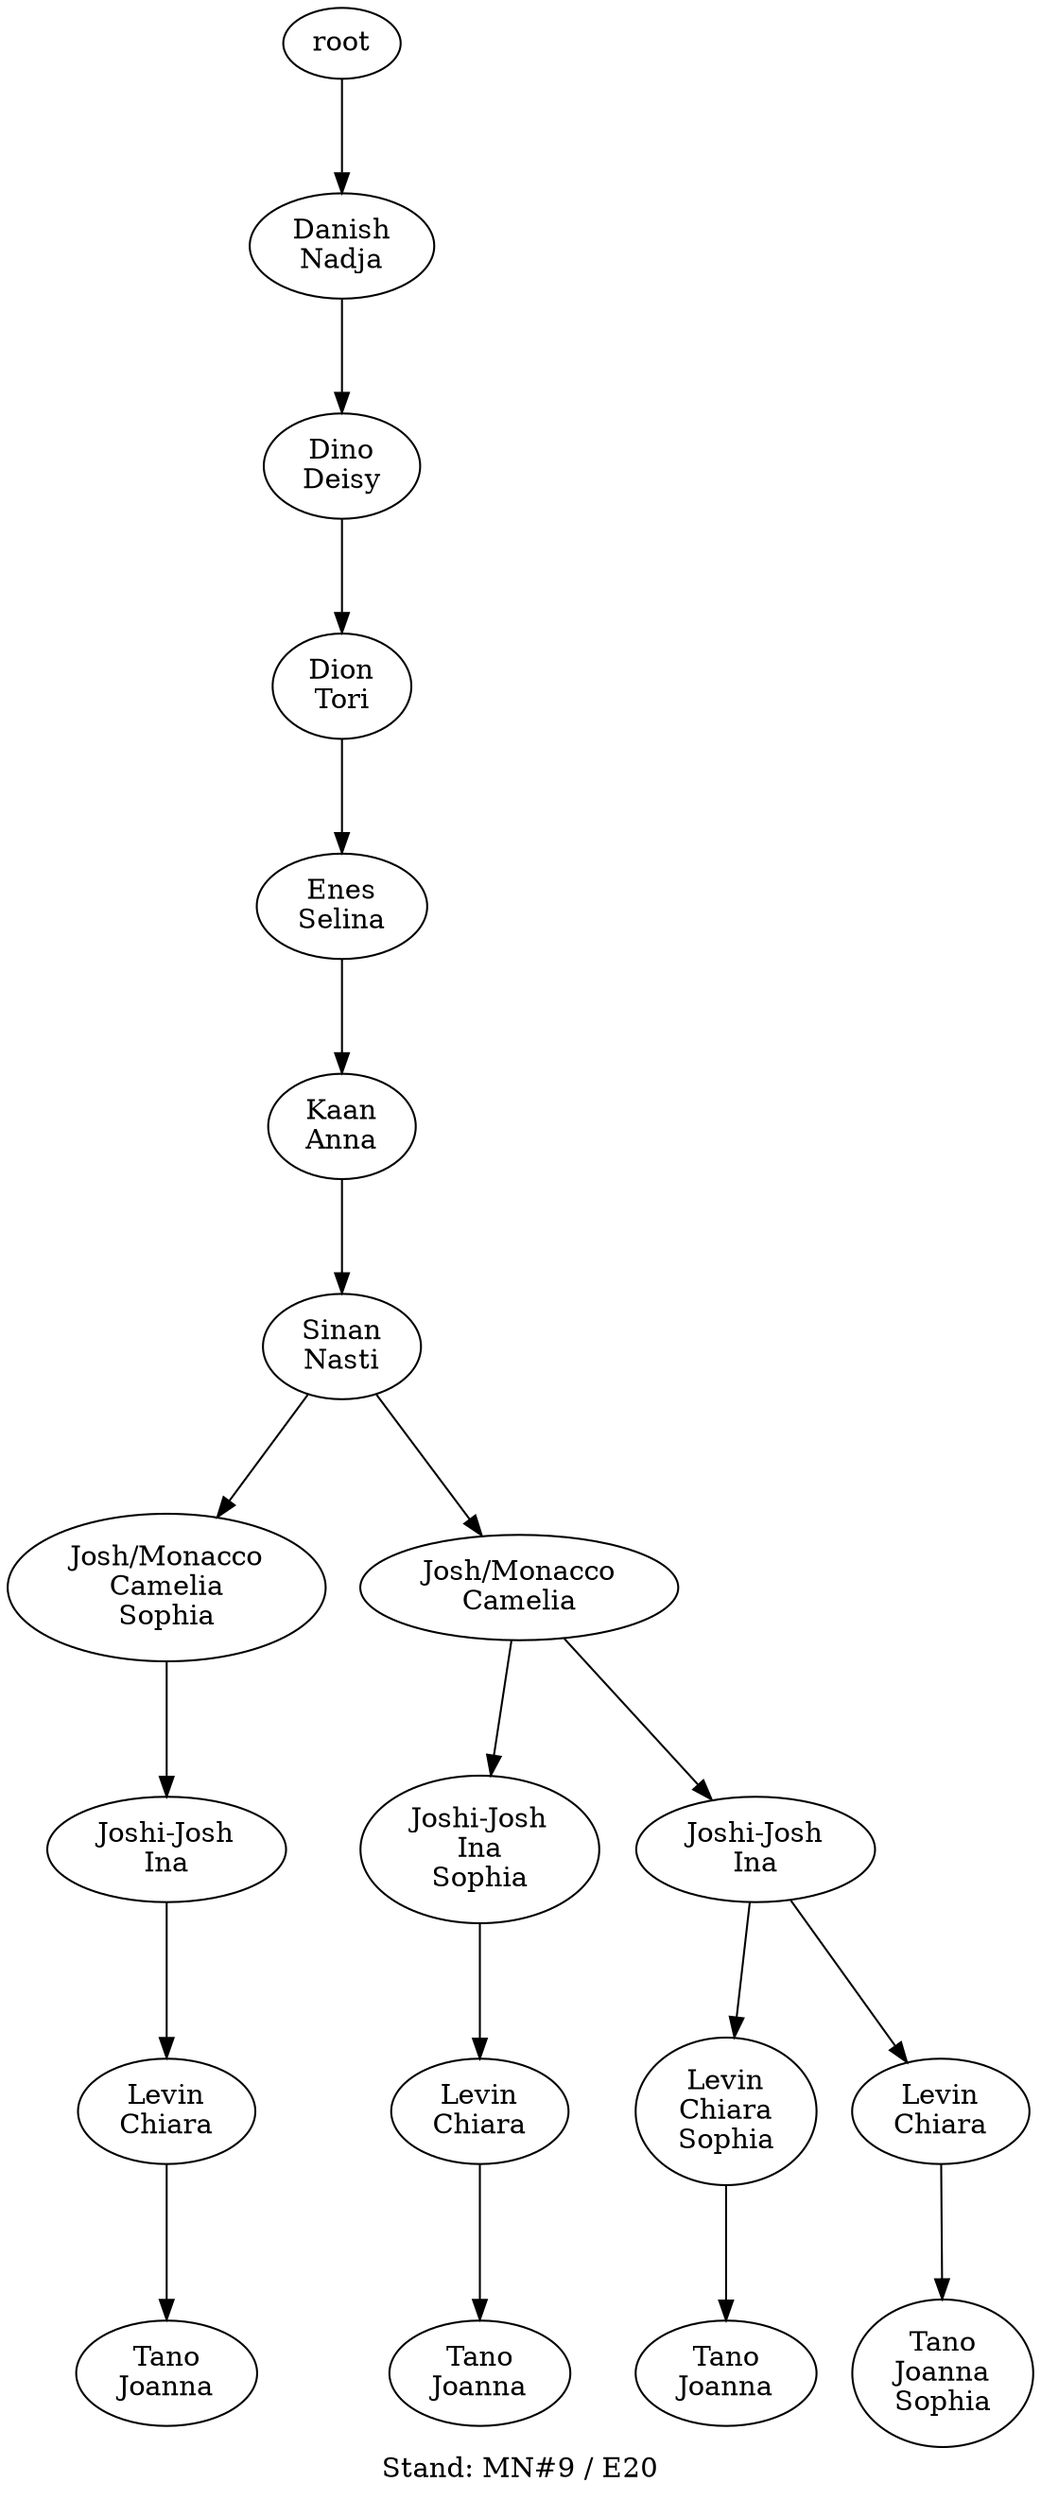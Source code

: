 digraph D { labelloc="b"; label="Stand: MN#9 / E20"; ranksep=0.8;
"root/6"[label="Danish\nNadja"]
"root" -> "root/6";
"root/6/3"[label="Dino\nDeisy"]
"root/6" -> "root/6/3";
"root/6/3/10"[label="Dion\nTori"]
"root/6/3" -> "root/6/3/10";
"root/6/3/10/8"[label="Enes\nSelina"]
"root/6/3/10" -> "root/6/3/10/8";
"root/6/3/10/8/0"[label="Kaan\nAnna"]
"root/6/3/10/8" -> "root/6/3/10/8/0";
"root/6/3/10/8/0/7"[label="Sinan\nNasti"]
"root/6/3/10/8/0" -> "root/6/3/10/8/0/7";
"root/6/3/10/8/0/7/1,9"[label="Josh/Monacco\nCamelia\nSophia"]
"root/6/3/10/8/0/7" -> "root/6/3/10/8/0/7/1,9";
"root/6/3/10/8/0/7/1,9/4"[label="Joshi-Josh\nIna"]
"root/6/3/10/8/0/7/1,9" -> "root/6/3/10/8/0/7/1,9/4";
"root/6/3/10/8/0/7/1,9/4/2"[label="Levin\nChiara"]
"root/6/3/10/8/0/7/1,9/4" -> "root/6/3/10/8/0/7/1,9/4/2";
"root/6/3/10/8/0/7/1,9/4/2/5"[label="Tano\nJoanna"]
"root/6/3/10/8/0/7/1,9/4/2" -> "root/6/3/10/8/0/7/1,9/4/2/5";
"root/6/3/10/8/0/7/1"[label="Josh/Monacco\nCamelia"]
"root/6/3/10/8/0/7" -> "root/6/3/10/8/0/7/1";
"root/6/3/10/8/0/7/1/4,9"[label="Joshi-Josh\nIna\nSophia"]
"root/6/3/10/8/0/7/1" -> "root/6/3/10/8/0/7/1/4,9";
"root/6/3/10/8/0/7/1/4,9/2"[label="Levin\nChiara"]
"root/6/3/10/8/0/7/1/4,9" -> "root/6/3/10/8/0/7/1/4,9/2";
"root/6/3/10/8/0/7/1/4,9/2/5"[label="Tano\nJoanna"]
"root/6/3/10/8/0/7/1/4,9/2" -> "root/6/3/10/8/0/7/1/4,9/2/5";
"root/6/3/10/8/0/7/1/4"[label="Joshi-Josh\nIna"]
"root/6/3/10/8/0/7/1" -> "root/6/3/10/8/0/7/1/4";
"root/6/3/10/8/0/7/1/4/2,9"[label="Levin\nChiara\nSophia"]
"root/6/3/10/8/0/7/1/4" -> "root/6/3/10/8/0/7/1/4/2,9";
"root/6/3/10/8/0/7/1/4/2,9/5"[label="Tano\nJoanna"]
"root/6/3/10/8/0/7/1/4/2,9" -> "root/6/3/10/8/0/7/1/4/2,9/5";
"root/6/3/10/8/0/7/1/4/2"[label="Levin\nChiara"]
"root/6/3/10/8/0/7/1/4" -> "root/6/3/10/8/0/7/1/4/2";
"root/6/3/10/8/0/7/1/4/2/5,9"[label="Tano\nJoanna\nSophia"]
"root/6/3/10/8/0/7/1/4/2" -> "root/6/3/10/8/0/7/1/4/2/5,9";
}
